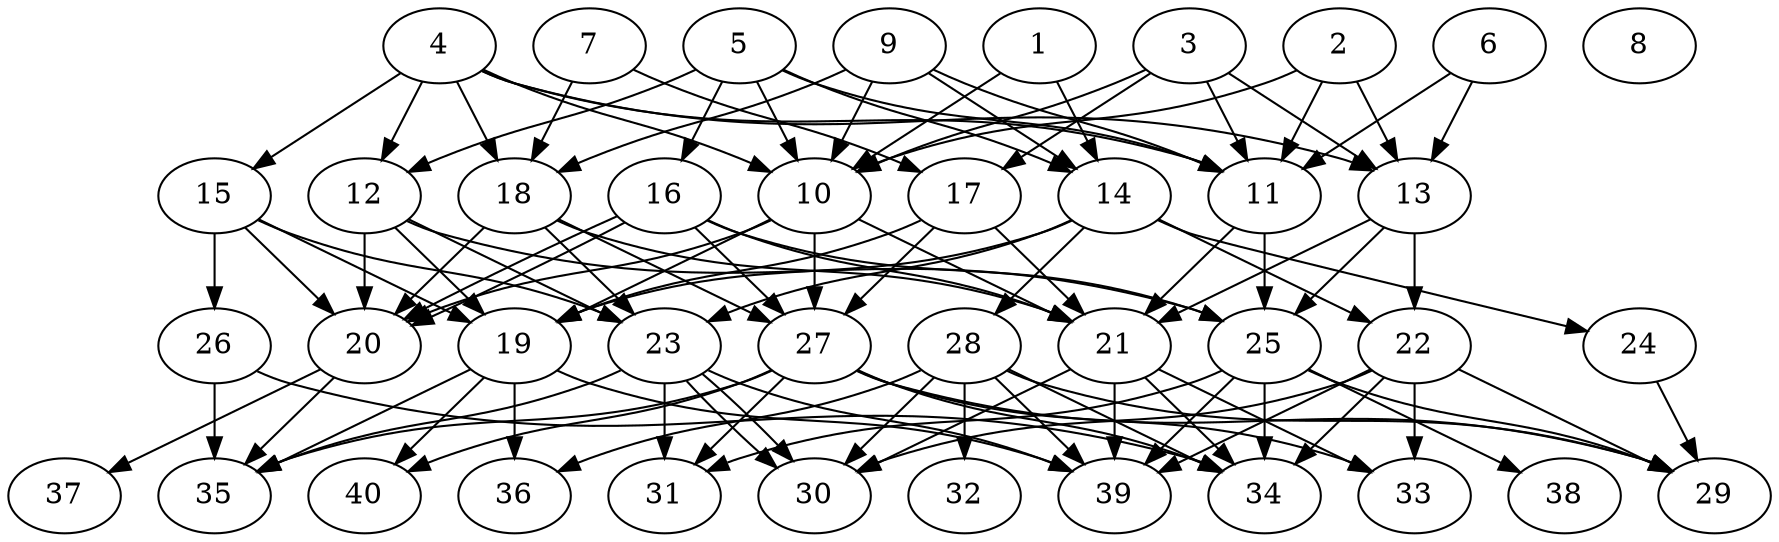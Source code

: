 // DAG automatically generated by daggen at Thu Oct  3 14:06:50 2019
// ./daggen --dot -n 40 --ccr 0.3 --fat 0.7 --regular 0.7 --density 0.6 --mindata 5242880 --maxdata 52428800 
digraph G {
  1 [size="104116907", alpha="0.13", expect_size="31235072"] 
  1 -> 10 [size ="31235072"]
  1 -> 14 [size ="31235072"]
  2 [size="39983787", alpha="0.04", expect_size="11995136"] 
  2 -> 10 [size ="11995136"]
  2 -> 11 [size ="11995136"]
  2 -> 13 [size ="11995136"]
  3 [size="174417920", alpha="0.17", expect_size="52325376"] 
  3 -> 10 [size ="52325376"]
  3 -> 11 [size ="52325376"]
  3 -> 13 [size ="52325376"]
  3 -> 17 [size ="52325376"]
  4 [size="108014933", alpha="0.11", expect_size="32404480"] 
  4 -> 10 [size ="32404480"]
  4 -> 11 [size ="32404480"]
  4 -> 12 [size ="32404480"]
  4 -> 13 [size ="32404480"]
  4 -> 15 [size ="32404480"]
  4 -> 18 [size ="32404480"]
  5 [size="59432960", alpha="0.05", expect_size="17829888"] 
  5 -> 10 [size ="17829888"]
  5 -> 11 [size ="17829888"]
  5 -> 12 [size ="17829888"]
  5 -> 14 [size ="17829888"]
  5 -> 16 [size ="17829888"]
  6 [size="130041173", alpha="0.00", expect_size="39012352"] 
  6 -> 11 [size ="39012352"]
  6 -> 13 [size ="39012352"]
  7 [size="106513067", alpha="0.20", expect_size="31953920"] 
  7 -> 17 [size ="31953920"]
  7 -> 18 [size ="31953920"]
  8 [size="130225493", alpha="0.06", expect_size="39067648"] 
  9 [size="58228053", alpha="0.08", expect_size="17468416"] 
  9 -> 10 [size ="17468416"]
  9 -> 11 [size ="17468416"]
  9 -> 14 [size ="17468416"]
  9 -> 18 [size ="17468416"]
  10 [size="63860053", alpha="0.10", expect_size="19158016"] 
  10 -> 19 [size ="19158016"]
  10 -> 20 [size ="19158016"]
  10 -> 21 [size ="19158016"]
  10 -> 27 [size ="19158016"]
  11 [size="40147627", alpha="0.13", expect_size="12044288"] 
  11 -> 21 [size ="12044288"]
  11 -> 25 [size ="12044288"]
  12 [size="140072960", alpha="0.18", expect_size="42021888"] 
  12 -> 19 [size ="42021888"]
  12 -> 20 [size ="42021888"]
  12 -> 23 [size ="42021888"]
  12 -> 25 [size ="42021888"]
  13 [size="173421227", alpha="0.13", expect_size="52026368"] 
  13 -> 21 [size ="52026368"]
  13 -> 22 [size ="52026368"]
  13 -> 25 [size ="52026368"]
  14 [size="151739733", alpha="0.18", expect_size="45521920"] 
  14 -> 19 [size ="45521920"]
  14 -> 22 [size ="45521920"]
  14 -> 23 [size ="45521920"]
  14 -> 24 [size ="45521920"]
  14 -> 28 [size ="45521920"]
  15 [size="78667093", alpha="0.11", expect_size="23600128"] 
  15 -> 19 [size ="23600128"]
  15 -> 20 [size ="23600128"]
  15 -> 23 [size ="23600128"]
  15 -> 26 [size ="23600128"]
  16 [size="121917440", alpha="0.08", expect_size="36575232"] 
  16 -> 20 [size ="36575232"]
  16 -> 20 [size ="36575232"]
  16 -> 21 [size ="36575232"]
  16 -> 25 [size ="36575232"]
  16 -> 27 [size ="36575232"]
  17 [size="123456853", alpha="0.18", expect_size="37037056"] 
  17 -> 19 [size ="37037056"]
  17 -> 21 [size ="37037056"]
  17 -> 27 [size ="37037056"]
  18 [size="120456533", alpha="0.12", expect_size="36136960"] 
  18 -> 20 [size ="36136960"]
  18 -> 21 [size ="36136960"]
  18 -> 23 [size ="36136960"]
  18 -> 27 [size ="36136960"]
  19 [size="165434027", alpha="0.14", expect_size="49630208"] 
  19 -> 35 [size ="49630208"]
  19 -> 36 [size ="49630208"]
  19 -> 39 [size ="49630208"]
  19 -> 40 [size ="49630208"]
  20 [size="69693440", alpha="0.17", expect_size="20908032"] 
  20 -> 35 [size ="20908032"]
  20 -> 37 [size ="20908032"]
  21 [size="151579307", alpha="0.11", expect_size="45473792"] 
  21 -> 30 [size ="45473792"]
  21 -> 33 [size ="45473792"]
  21 -> 34 [size ="45473792"]
  21 -> 39 [size ="45473792"]
  22 [size="94143147", alpha="0.07", expect_size="28242944"] 
  22 -> 29 [size ="28242944"]
  22 -> 30 [size ="28242944"]
  22 -> 33 [size ="28242944"]
  22 -> 34 [size ="28242944"]
  22 -> 39 [size ="28242944"]
  23 [size="80018773", alpha="0.04", expect_size="24005632"] 
  23 -> 30 [size ="24005632"]
  23 -> 30 [size ="24005632"]
  23 -> 31 [size ="24005632"]
  23 -> 35 [size ="24005632"]
  23 -> 39 [size ="24005632"]
  24 [size="22135467", alpha="0.12", expect_size="6640640"] 
  24 -> 29 [size ="6640640"]
  25 [size="162338133", alpha="0.06", expect_size="48701440"] 
  25 -> 29 [size ="48701440"]
  25 -> 31 [size ="48701440"]
  25 -> 34 [size ="48701440"]
  25 -> 38 [size ="48701440"]
  25 -> 39 [size ="48701440"]
  26 [size="92354560", alpha="0.14", expect_size="27706368"] 
  26 -> 34 [size ="27706368"]
  26 -> 35 [size ="27706368"]
  27 [size="156825600", alpha="0.13", expect_size="47047680"] 
  27 -> 29 [size ="47047680"]
  27 -> 31 [size ="47047680"]
  27 -> 33 [size ="47047680"]
  27 -> 34 [size ="47047680"]
  27 -> 35 [size ="47047680"]
  27 -> 40 [size ="47047680"]
  28 [size="144851627", alpha="0.06", expect_size="43455488"] 
  28 -> 29 [size ="43455488"]
  28 -> 30 [size ="43455488"]
  28 -> 32 [size ="43455488"]
  28 -> 34 [size ="43455488"]
  28 -> 36 [size ="43455488"]
  28 -> 39 [size ="43455488"]
  29 [size="82513920", alpha="0.05", expect_size="24754176"] 
  30 [size="33792000", alpha="0.10", expect_size="10137600"] 
  31 [size="164857173", alpha="0.17", expect_size="49457152"] 
  32 [size="90494293", alpha="0.00", expect_size="27148288"] 
  33 [size="147787093", alpha="0.03", expect_size="44336128"] 
  34 [size="21814613", alpha="0.03", expect_size="6544384"] 
  35 [size="117695147", alpha="0.11", expect_size="35308544"] 
  36 [size="162812587", alpha="0.12", expect_size="48843776"] 
  37 [size="112448853", alpha="0.06", expect_size="33734656"] 
  38 [size="55640747", alpha="0.14", expect_size="16692224"] 
  39 [size="105137493", alpha="0.00", expect_size="31541248"] 
  40 [size="144411307", alpha="0.13", expect_size="43323392"] 
}
